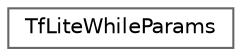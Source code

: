 digraph "Graphical Class Hierarchy"
{
 // LATEX_PDF_SIZE
  bgcolor="transparent";
  edge [fontname=Helvetica,fontsize=10,labelfontname=Helvetica,labelfontsize=10];
  node [fontname=Helvetica,fontsize=10,shape=box,height=0.2,width=0.4];
  rankdir="LR";
  Node0 [id="Node000000",label="TfLiteWhileParams",height=0.2,width=0.4,color="grey40", fillcolor="white", style="filled",URL="$struct_tf_lite_while_params.html",tooltip=" "];
}
